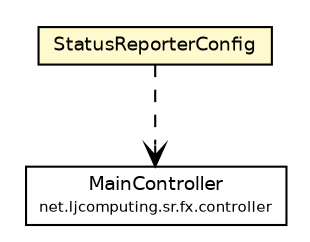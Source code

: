 #!/usr/local/bin/dot
#
# Class diagram 
# Generated by UMLGraph version R5_6 (http://www.umlgraph.org/)
#

digraph G {
	edge [fontname="Helvetica",fontsize=10,labelfontname="Helvetica",labelfontsize=10];
	node [fontname="Helvetica",fontsize=10,shape=plaintext];
	nodesep=0.25;
	ranksep=0.5;
	// net.ljcomputing.sr.configuration.StatusReporterConfig
	c5545 [label=<<table title="net.ljcomputing.sr.configuration.StatusReporterConfig" border="0" cellborder="1" cellspacing="0" cellpadding="2" port="p" bgcolor="lemonChiffon" href="./StatusReporterConfig.html">
		<tr><td><table border="0" cellspacing="0" cellpadding="1">
<tr><td align="center" balign="center"> StatusReporterConfig </td></tr>
		</table></td></tr>
		</table>>, URL="./StatusReporterConfig.html", fontname="Helvetica", fontcolor="black", fontsize=9.0];
	// net.ljcomputing.sr.fx.controller.MainController
	c5588 [label=<<table title="net.ljcomputing.sr.fx.controller.MainController" border="0" cellborder="1" cellspacing="0" cellpadding="2" port="p" href="../fx/controller/MainController.html">
		<tr><td><table border="0" cellspacing="0" cellpadding="1">
<tr><td align="center" balign="center"> MainController </td></tr>
<tr><td align="center" balign="center"><font point-size="7.0"> net.ljcomputing.sr.fx.controller </font></td></tr>
		</table></td></tr>
		</table>>, URL="../fx/controller/MainController.html", fontname="Helvetica", fontcolor="black", fontsize=9.0];
	// net.ljcomputing.sr.configuration.StatusReporterConfig DEPEND net.ljcomputing.sr.fx.controller.MainController
	c5545:p -> c5588:p [taillabel="", label="", headlabel="", fontname="Helvetica", fontcolor="black", fontsize=10.0, color="black", arrowhead=open, style=dashed];
}

